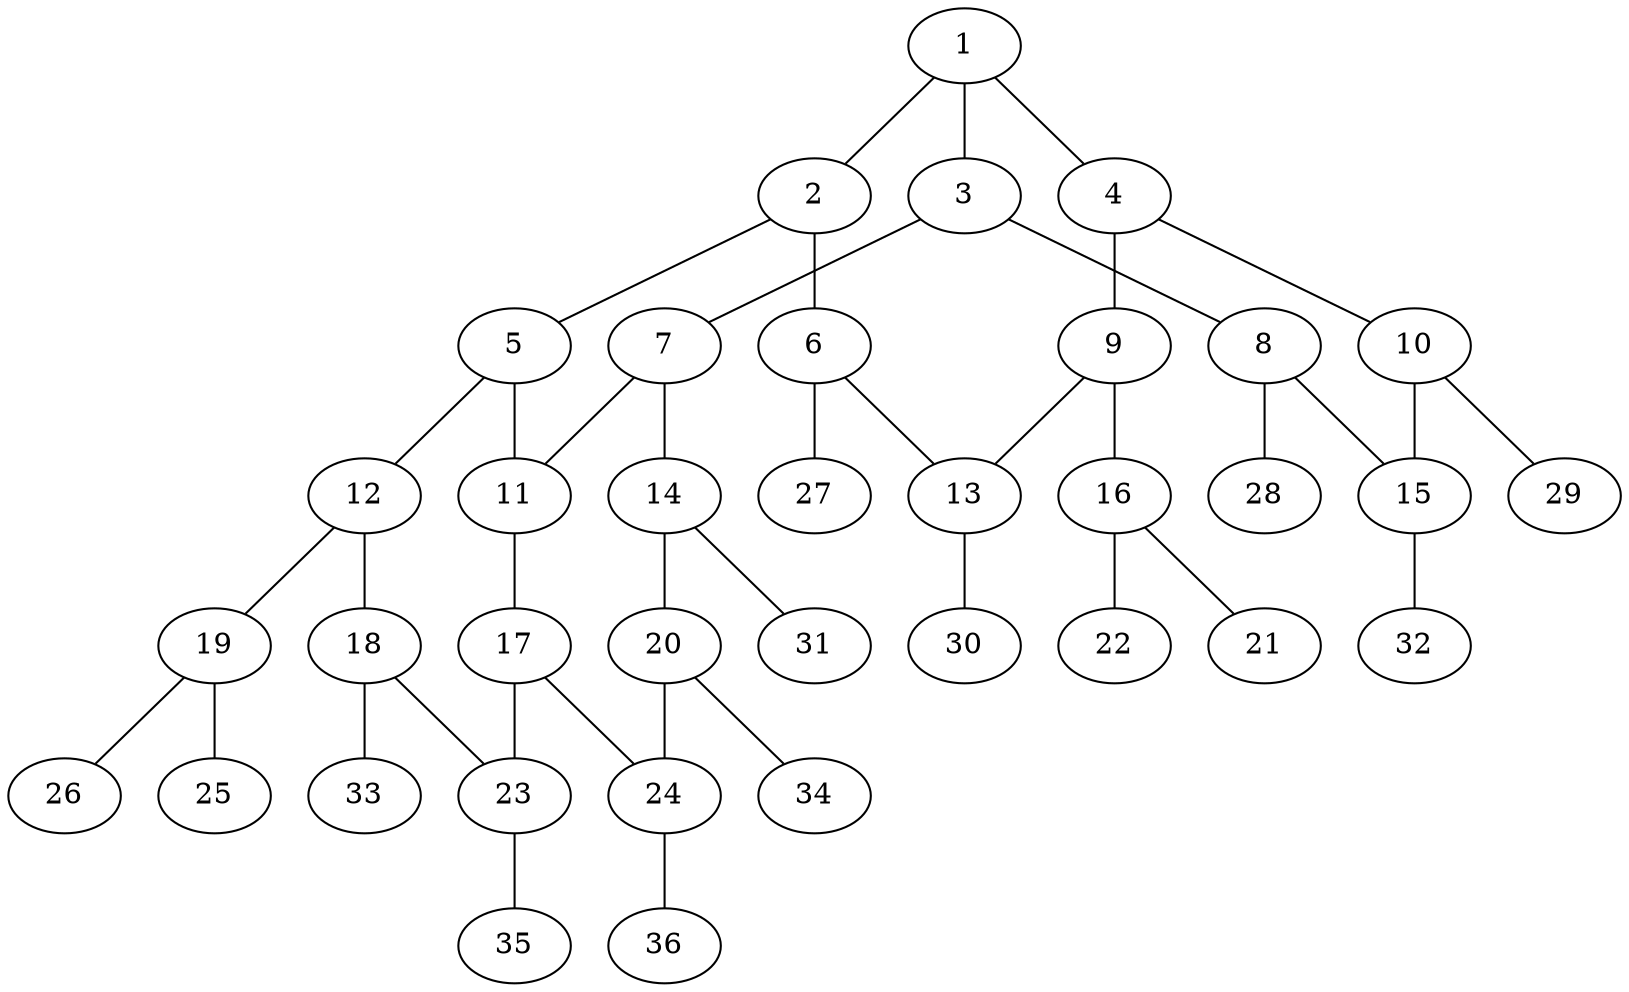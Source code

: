 graph molecule_3294 {
	1	 [chem=C];
	2	 [chem=C];
	1 -- 2	 [valence=2];
	3	 [chem=C];
	1 -- 3	 [valence=1];
	4	 [chem=C];
	1 -- 4	 [valence=1];
	5	 [chem=C];
	2 -- 5	 [valence=1];
	6	 [chem=C];
	2 -- 6	 [valence=1];
	7	 [chem=C];
	3 -- 7	 [valence=1];
	8	 [chem=C];
	3 -- 8	 [valence=2];
	9	 [chem=C];
	4 -- 9	 [valence=2];
	10	 [chem=C];
	4 -- 10	 [valence=1];
	11	 [chem=C];
	5 -- 11	 [valence=1];
	12	 [chem=C];
	5 -- 12	 [valence=2];
	13	 [chem=C];
	6 -- 13	 [valence=2];
	27	 [chem=H];
	6 -- 27	 [valence=1];
	7 -- 11	 [valence=2];
	14	 [chem=C];
	7 -- 14	 [valence=1];
	15	 [chem=C];
	8 -- 15	 [valence=1];
	28	 [chem=H];
	8 -- 28	 [valence=1];
	9 -- 13	 [valence=1];
	16	 [chem=N];
	9 -- 16	 [valence=1];
	10 -- 15	 [valence=2];
	29	 [chem=H];
	10 -- 29	 [valence=1];
	17	 [chem=C];
	11 -- 17	 [valence=1];
	18	 [chem=C];
	12 -- 18	 [valence=1];
	19	 [chem=N];
	12 -- 19	 [valence=1];
	30	 [chem=H];
	13 -- 30	 [valence=1];
	20	 [chem=C];
	14 -- 20	 [valence=2];
	31	 [chem=H];
	14 -- 31	 [valence=1];
	32	 [chem=H];
	15 -- 32	 [valence=1];
	21	 [chem=O];
	16 -- 21	 [valence=2];
	22	 [chem=O];
	16 -- 22	 [valence=1];
	23	 [chem=C];
	17 -- 23	 [valence=1];
	24	 [chem=C];
	17 -- 24	 [valence=2];
	18 -- 23	 [valence=2];
	33	 [chem=H];
	18 -- 33	 [valence=1];
	25	 [chem=O];
	19 -- 25	 [valence=2];
	26	 [chem=O];
	19 -- 26	 [valence=1];
	20 -- 24	 [valence=1];
	34	 [chem=H];
	20 -- 34	 [valence=1];
	35	 [chem=H];
	23 -- 35	 [valence=1];
	36	 [chem=H];
	24 -- 36	 [valence=1];
}
